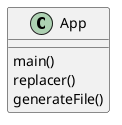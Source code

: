 @startuml
'https://plantuml.com/class-diagram

class App{
main()
replacer()
generateFile()
}

@enduml